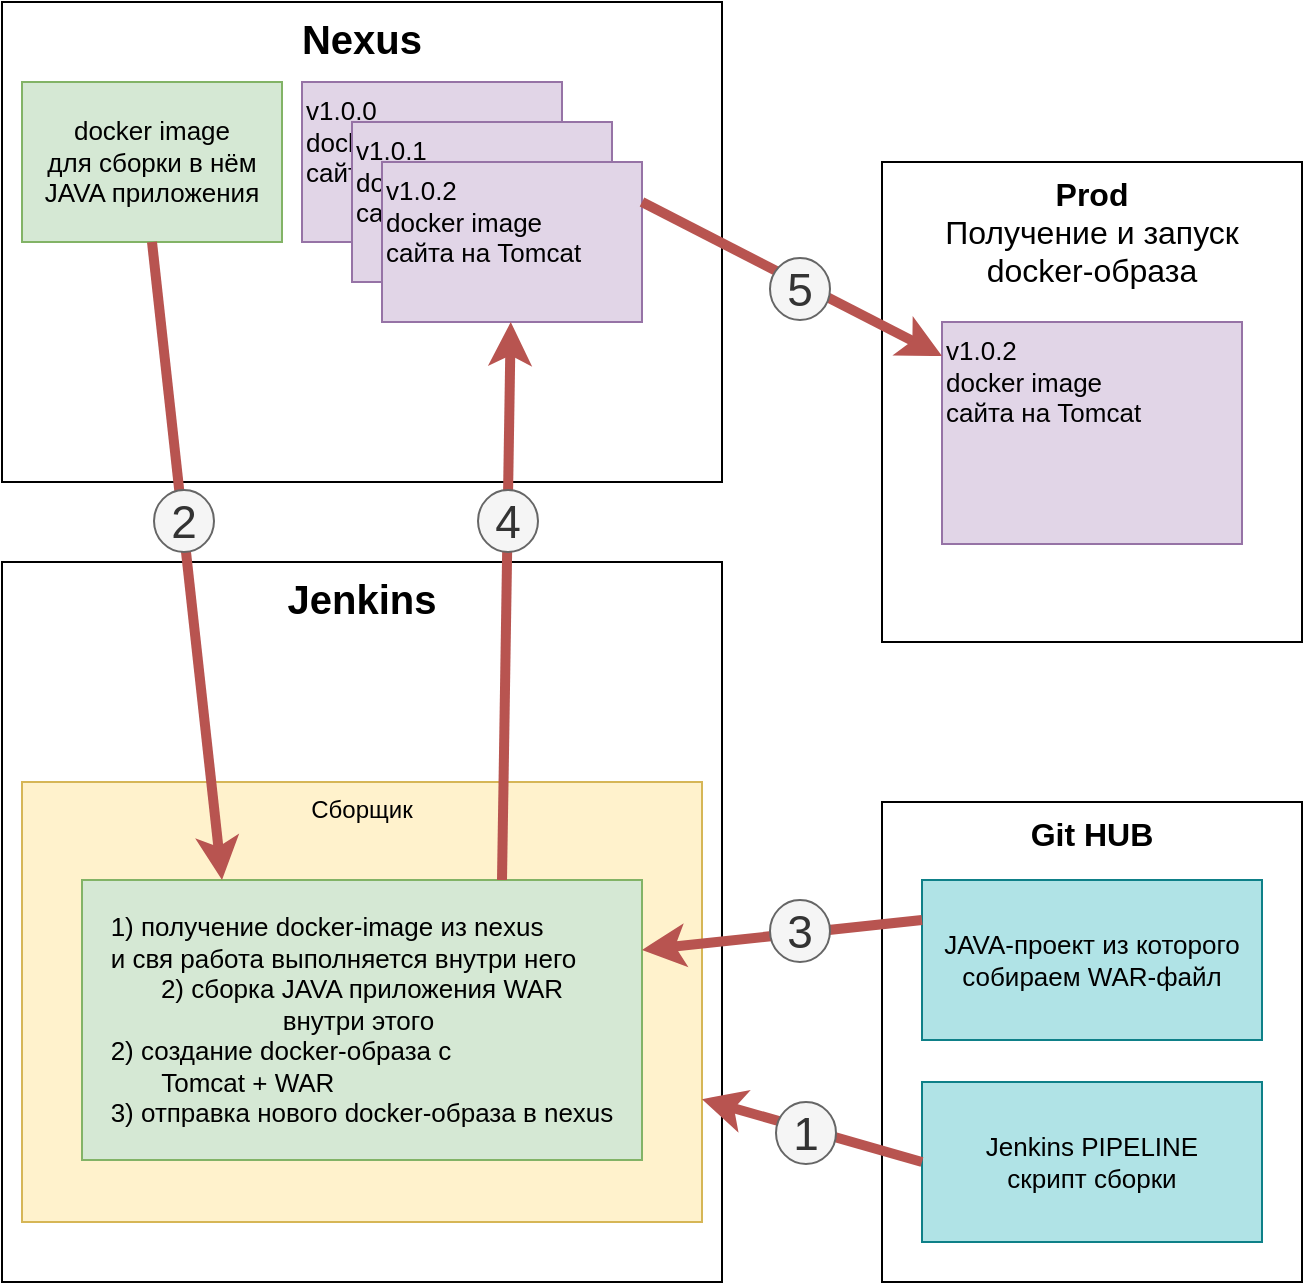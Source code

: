 <mxfile>
    <diagram id="tdZsC2hD70SfoftV6_9M" name="Page-1">
        <mxGraphModel dx="850" dy="755" grid="1" gridSize="10" guides="1" tooltips="1" connect="1" arrows="1" fold="1" page="1" pageScale="1" pageWidth="850" pageHeight="1100" math="0" shadow="0">
            <root>
                <mxCell id="0"/>
                <mxCell id="1" parent="0"/>
                <mxCell id="2" value="Jenkins" style="whiteSpace=wrap;html=1;verticalAlign=top;fontStyle=1;fontSize=20;" parent="1" vertex="1">
                    <mxGeometry x="120" y="320" width="360" height="360" as="geometry"/>
                </mxCell>
                <mxCell id="3" value="Nexus" style="whiteSpace=wrap;html=1;fontSize=20;verticalAlign=top;fontStyle=1" parent="1" vertex="1">
                    <mxGeometry x="120" y="40" width="360" height="240" as="geometry"/>
                </mxCell>
                <mxCell id="4" value="docker image&lt;br style=&quot;font-size: 13px;&quot;&gt;для сборки в нём JAVA приложения" style="whiteSpace=wrap;html=1;fontSize=13;fillColor=#d5e8d4;strokeColor=#82b366;" parent="1" vertex="1">
                    <mxGeometry x="130" y="80" width="130" height="80" as="geometry"/>
                </mxCell>
                <mxCell id="5" value="Сборщик" style="whiteSpace=wrap;html=1;fillColor=#fff2cc;strokeColor=#d6b656;verticalAlign=top;" parent="1" vertex="1">
                    <mxGeometry x="130" y="430" width="340" height="220" as="geometry"/>
                </mxCell>
                <mxCell id="6" value="&lt;div style=&quot;text-align: left;&quot;&gt;&lt;span style=&quot;background-color: initial;&quot;&gt;1) получение docker-image из nexus&lt;/span&gt;&lt;/div&gt;&lt;div style=&quot;text-align: left;&quot;&gt;&lt;span style=&quot;background-color: initial;&quot;&gt;и свя работа выполняется внутри него&lt;/span&gt;&lt;/div&gt;2) сборка JAVA приложения WAR&lt;br&gt;внутри этого&amp;nbsp;&lt;br&gt;&lt;div style=&quot;text-align: left;&quot;&gt;&lt;span style=&quot;background-color: initial;&quot;&gt;2) создание docker-образа c&lt;/span&gt;&lt;/div&gt;&lt;div style=&quot;text-align: left;&quot;&gt;&lt;span style=&quot;background-color: initial;&quot;&gt;&amp;nbsp; &amp;nbsp; &amp;nbsp; &amp;nbsp;Tomcat + WAR&lt;/span&gt;&lt;/div&gt;&lt;div style=&quot;text-align: left;&quot;&gt;&lt;span style=&quot;background-color: initial;&quot;&gt;3) отправка нового docker-образа в nexus&lt;/span&gt;&lt;/div&gt;" style="whiteSpace=wrap;html=1;fontSize=13;fillColor=#d5e8d4;strokeColor=#82b366;" parent="1" vertex="1">
                    <mxGeometry x="160" y="479" width="280" height="140" as="geometry"/>
                </mxCell>
                <mxCell id="7" value="v1.0.0&lt;br&gt;docker image&lt;br style=&quot;font-size: 13px;&quot;&gt;сайта на Tomcat" style="whiteSpace=wrap;html=1;fontSize=13;fillColor=#e1d5e7;strokeColor=#9673a6;verticalAlign=top;align=left;" parent="1" vertex="1">
                    <mxGeometry x="270" y="80" width="130" height="80" as="geometry"/>
                </mxCell>
                <mxCell id="8" value="v1.0.1&lt;br&gt;docker image&lt;br style=&quot;font-size: 13px;&quot;&gt;сайта на Tomcat" style="whiteSpace=wrap;html=1;fontSize=13;fillColor=#e1d5e7;strokeColor=#9673a6;verticalAlign=top;align=left;" parent="1" vertex="1">
                    <mxGeometry x="295" y="100" width="130" height="80" as="geometry"/>
                </mxCell>
                <mxCell id="9" value="v1.0.2&lt;br&gt;docker image&lt;br style=&quot;font-size: 13px;&quot;&gt;сайта на Tomcat" style="whiteSpace=wrap;html=1;fontSize=13;fillColor=#e1d5e7;strokeColor=#9673a6;verticalAlign=top;align=left;" parent="1" vertex="1">
                    <mxGeometry x="310" y="120" width="130" height="80" as="geometry"/>
                </mxCell>
                <mxCell id="10" value="" style="edgeStyle=none;orthogonalLoop=1;jettySize=auto;html=1;spacingTop=2;strokeWidth=5;fillColor=#f8cecc;strokeColor=#b85450;exitX=0.5;exitY=1;exitDx=0;exitDy=0;entryX=0.25;entryY=0;entryDx=0;entryDy=0;" parent="1" source="4" target="6" edge="1">
                    <mxGeometry width="80" relative="1" as="geometry">
                        <mxPoint x="530" y="240" as="sourcePoint"/>
                        <mxPoint x="610" y="240" as="targetPoint"/>
                        <Array as="points"/>
                    </mxGeometry>
                </mxCell>
                <mxCell id="11" value="" style="edgeStyle=none;orthogonalLoop=1;jettySize=auto;html=1;spacingTop=2;strokeWidth=5;fillColor=#f8cecc;strokeColor=#b85450;exitX=0.75;exitY=0;exitDx=0;exitDy=0;" parent="1" source="6" target="9" edge="1">
                    <mxGeometry width="80" relative="1" as="geometry">
                        <mxPoint x="540" y="280" as="sourcePoint"/>
                        <mxPoint x="620" y="280" as="targetPoint"/>
                        <Array as="points"/>
                    </mxGeometry>
                </mxCell>
                <mxCell id="13" value="Prod&lt;br style=&quot;font-size: 16px;&quot;&gt;&lt;span style=&quot;font-weight: normal; font-size: 16px;&quot;&gt;Получение и запуск&lt;br style=&quot;font-size: 16px;&quot;&gt;docker-образа&lt;/span&gt;" style="whiteSpace=wrap;html=1;fontSize=16;verticalAlign=top;fontStyle=1" parent="1" vertex="1">
                    <mxGeometry x="560" y="120" width="210" height="240" as="geometry"/>
                </mxCell>
                <mxCell id="14" value="v1.0.2&lt;br&gt;docker image&lt;br style=&quot;font-size: 13px;&quot;&gt;сайта на Tomcat" style="whiteSpace=wrap;html=1;fontSize=13;fillColor=#e1d5e7;strokeColor=#9673a6;verticalAlign=top;align=left;" parent="1" vertex="1">
                    <mxGeometry x="590" y="200" width="150" height="111" as="geometry"/>
                </mxCell>
                <mxCell id="12" value="" style="edgeStyle=none;orthogonalLoop=1;jettySize=auto;html=1;spacingTop=2;strokeWidth=5;fillColor=#f8cecc;strokeColor=#b85450;exitX=1;exitY=0.25;exitDx=0;exitDy=0;" parent="1" source="9" target="14" edge="1">
                    <mxGeometry width="80" relative="1" as="geometry">
                        <mxPoint x="540" y="310" as="sourcePoint"/>
                        <mxPoint x="660" y="230" as="targetPoint"/>
                        <Array as="points"/>
                    </mxGeometry>
                </mxCell>
                <mxCell id="19" value="2" style="ellipse;whiteSpace=wrap;html=1;fontSize=23;fillColor=#f5f5f5;fontColor=#333333;strokeColor=#666666;" parent="1" vertex="1">
                    <mxGeometry x="196" y="284" width="30" height="31" as="geometry"/>
                </mxCell>
                <mxCell id="22" value="Git HUB" style="whiteSpace=wrap;html=1;fontSize=16;verticalAlign=top;fontStyle=1" parent="1" vertex="1">
                    <mxGeometry x="560" y="440" width="210" height="240" as="geometry"/>
                </mxCell>
                <mxCell id="23" value="Jenkins PIPELINE&lt;br&gt;скрипт сборки" style="whiteSpace=wrap;html=1;fontSize=13;fillColor=#b0e3e6;strokeColor=#0e8088;" parent="1" vertex="1">
                    <mxGeometry x="580" y="580" width="170" height="80" as="geometry"/>
                </mxCell>
                <mxCell id="24" value="" style="edgeStyle=none;orthogonalLoop=1;jettySize=auto;html=1;spacingTop=2;strokeWidth=5;fillColor=#f8cecc;strokeColor=#b85450;exitX=0;exitY=0.5;exitDx=0;exitDy=0;" parent="1" source="23" target="5" edge="1">
                    <mxGeometry width="80" relative="1" as="geometry">
                        <mxPoint x="460" y="450" as="sourcePoint"/>
                        <mxPoint x="500" y="650" as="targetPoint"/>
                        <Array as="points"/>
                    </mxGeometry>
                </mxCell>
                <mxCell id="25" value="JAVA-проект из которого собираем WAR-файл" style="whiteSpace=wrap;html=1;fontSize=13;fillColor=#b0e3e6;strokeColor=#0e8088;" parent="1" vertex="1">
                    <mxGeometry x="580" y="479" width="170" height="80" as="geometry"/>
                </mxCell>
                <mxCell id="26" value="" style="edgeStyle=none;orthogonalLoop=1;jettySize=auto;html=1;spacingTop=2;strokeWidth=5;fillColor=#f8cecc;strokeColor=#b85450;exitX=0;exitY=0.25;exitDx=0;exitDy=0;entryX=1;entryY=0.25;entryDx=0;entryDy=0;" parent="1" source="25" target="6" edge="1">
                    <mxGeometry width="80" relative="1" as="geometry">
                        <mxPoint x="540" y="751.43" as="sourcePoint"/>
                        <mxPoint x="430" y="720.001" as="targetPoint"/>
                        <Array as="points"/>
                    </mxGeometry>
                </mxCell>
                <mxCell id="29" value="4" style="ellipse;whiteSpace=wrap;html=1;fontSize=23;fillColor=#f5f5f5;fontColor=#333333;strokeColor=#666666;" parent="1" vertex="1">
                    <mxGeometry x="358" y="284" width="30" height="31" as="geometry"/>
                </mxCell>
                <mxCell id="30" value="5" style="ellipse;whiteSpace=wrap;html=1;fontSize=23;fillColor=#f5f5f5;fontColor=#333333;strokeColor=#666666;" parent="1" vertex="1">
                    <mxGeometry x="504" y="168" width="30" height="31" as="geometry"/>
                </mxCell>
                <mxCell id="18" value="1" style="ellipse;whiteSpace=wrap;html=1;fontSize=23;fillColor=#f5f5f5;fontColor=#333333;strokeColor=#666666;" parent="1" vertex="1">
                    <mxGeometry x="507" y="590" width="30" height="31" as="geometry"/>
                </mxCell>
                <mxCell id="20" value="3" style="ellipse;whiteSpace=wrap;html=1;fontSize=23;fillColor=#f5f5f5;fontColor=#333333;strokeColor=#666666;" parent="1" vertex="1">
                    <mxGeometry x="504" y="489" width="30" height="31" as="geometry"/>
                </mxCell>
            </root>
        </mxGraphModel>
    </diagram>
</mxfile>